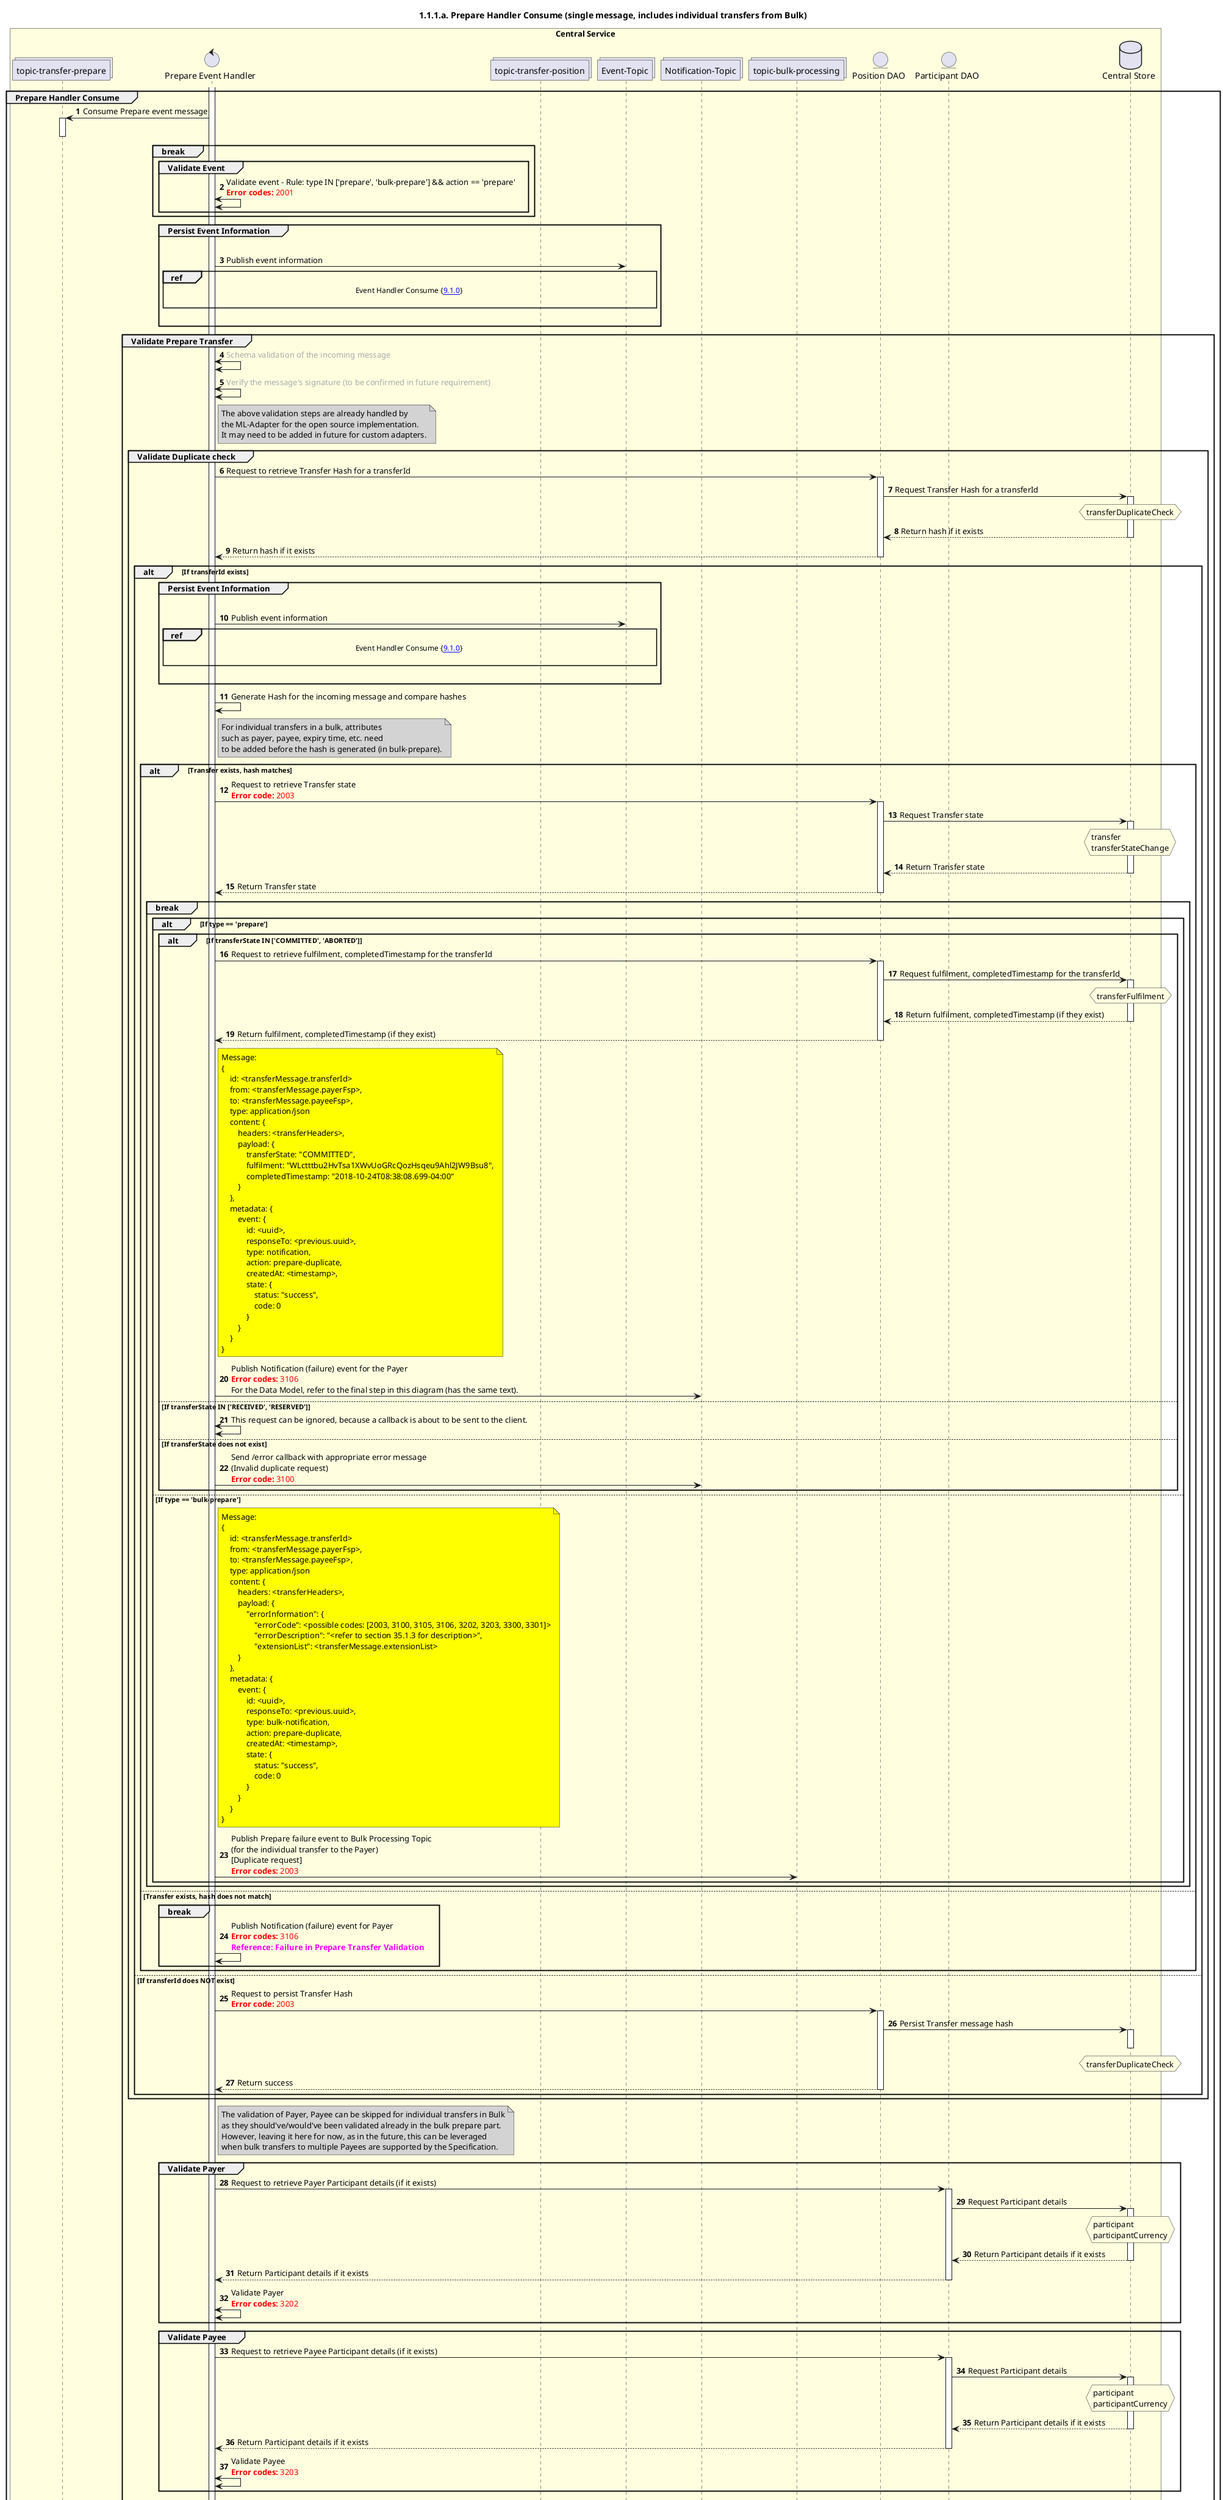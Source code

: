 /'*****
 License
 --------------
 Copyright © 2017 Bill & Melinda Gates Foundation
 The Mojaloop files are made available by the Bill & Melinda Gates Foundation under the Apache License, Version 2.0 (the "License") and you may not use these files except in compliance with the License. You may obtain a copy of the License at
 http://www.apache.org/licenses/LICENSE-2.0
 Unless required by applicable law or agreed to in writing, the Mojaloop files are distributed on an "AS IS" BASIS, WITHOUT WARRANTIES OR CONDITIONS OF ANY KIND, either express or implied. See the License for the specific language governing permissions and limitations under the License.
 Contributors
 --------------
 This is the official list of the Mojaloop project contributors for this file.
 Names of the original copyright holders (individuals or organizations)
 should be listed with a '*' in the first column. People who have
 contributed from an organization can be listed under the organization
 that actually holds the copyright for their contributions (see the
 Gates Foundation organization for an example). Those individuals should have
 their names indented and be marked with a '-'. Email address can be added
 optionally within square brackets <email>.
 * Gates Foundation
 - Name Surname <name.surname@gatesfoundation.com>

 * Shashikant Hirugade <shashikant.hirugade@modusbox.com>
 * Georgi Georgiev <georgi.georgiev@modusbox.com>
 * Rajiv Mothilal <rajiv.mothilal@modusbox.com>
 * Samuel Kummary <sam@modusbox.com>
 * Miguel de Barros <miguel.debarros@modusbox.com>
 --------------
 ******'/

@startuml
' declate title
title 1.1.1.a. Prepare Handler Consume (single message, includes individual transfers from Bulk)

autonumber

' Actor Keys:
'   boundary - APIs/Interfaces, etc
'   collections - Kafka Topics
'   control - Kafka Consumers
'   entity - Database Access Objects
'   database - Database Persistance Store

' declare actors
collections "topic-transfer-prepare" as TOPIC_TRANSFER_PREPARE
control "Prepare Event Handler" as PREP_HANDLER
collections "topic-transfer-position" as TOPIC_TRANSFER_POSITION
collections "topic-bulk-processing" as TOPIC_BULK_PROCESSING
collections "Event-Topic" as TOPIC_EVENTS
collections "Notification-Topic" as TOPIC_NOTIFICATIONS
entity "Position DAO" as POS_DAO
entity "Participant DAO" as PARTICIPANT_DAO
database "Central Store" as DB

box "Central Service" #LightYellow
    participant TOPIC_TRANSFER_PREPARE
    participant PREP_HANDLER
    participant TOPIC_TRANSFER_POSITION
    participant TOPIC_EVENTS
    participant TOPIC_NOTIFICATIONS
    participant TOPIC_BULK_PROCESSING
    participant POS_DAO
    participant PARTICIPANT_DAO
    participant DB
end box

' start flow
activate PREP_HANDLER
group Prepare Handler Consume
    TOPIC_TRANSFER_PREPARE <- PREP_HANDLER: Consume Prepare event message
    activate TOPIC_TRANSFER_PREPARE
    deactivate TOPIC_TRANSFER_PREPARE

    break
        group Validate Event
            PREP_HANDLER <-> PREP_HANDLER: Validate event - Rule: type IN ['prepare', 'bulk-prepare'] && action == 'prepare'\n<color #FF0000><b>Error codes:</b> 2001</color>
        end
    end

    group Persist Event Information
        |||
        PREP_HANDLER -> TOPIC_EVENTS: Publish event information
        ref over PREP_HANDLER, TOPIC_EVENTS :  Event Handler Consume {[[https://github.com/mojaloop/docs/blob/master/Diagrams/SequenceDiagrams/seq-event-9.1.0.svg 9.1.0]]} \n
        |||
    end

    group Validate Prepare Transfer 
        PREP_HANDLER <-> PREP_HANDLER: <color #AAA>Schema validation of the incoming message</color>
        PREP_HANDLER <-> PREP_HANDLER: <color #AAA>Verify the message's signature (to be confirmed in future requirement)</color>
        note right of PREP_HANDLER #lightgrey
            The above validation steps are already handled by
            the ML-Adapter for the open source implementation.
            It may need to be added in future for custom adapters.
        end note
        group Validate Duplicate check
            PREP_HANDLER -> POS_DAO: Request to retrieve Transfer Hash for a transferId
            activate POS_DAO
            POS_DAO -> DB: Request Transfer Hash for a transferId
            activate DB
            hnote over DB #lightyellow
                transferDuplicateCheck
            end note
            POS_DAO <-- DB: Return hash if it exists
            deactivate DB
            PREP_HANDLER <-- POS_DAO: Return hash if it exists
            deactivate POS_DAO

            alt If transferId exists
                group Persist Event Information
                    |||
                    PREP_HANDLER -> TOPIC_EVENTS: Publish event information
                    ref over PREP_HANDLER, TOPIC_EVENTS :  Event Handler Consume {[[https://github.com/mojaloop/docs/blob/master/Diagrams/SequenceDiagrams/seq-event-9.1.0.svg 9.1.0]]} \n
                    |||
                end
                PREP_HANDLER -> PREP_HANDLER: Generate Hash for the incoming message and compare hashes
                note right of PREP_HANDLER #lightgrey
                    For individual transfers in a bulk, attributes
                    such as payer, payee, expiry time, etc. need
                    to be added before the hash is generated (in bulk-prepare).
                end note

                alt Transfer exists, hash matches    
                    PREP_HANDLER -> POS_DAO: Request to retrieve Transfer state \n<color #FF0000><b>Error code:</b> 2003</color>
                    activate POS_DAO
                    POS_DAO -> DB: Request Transfer state
                    hnote over DB #lightyellow
                        transfer
                        transferStateChange
                    end note
                    activate DB
                    POS_DAO <-- DB: Return Transfer state
                    deactivate DB
                    POS_DAO --> PREP_HANDLER: Return Transfer state
                    deactivate POS_DAO
                    break
                        alt If type == 'prepare'
                            alt If transferState IN ['COMMITTED', 'ABORTED']
                                PREP_HANDLER -> POS_DAO: Request to retrieve fulfilment, completedTimestamp for the transferId
                                activate POS_DAO
                                POS_DAO -> DB: Request fulfilment, completedTimestamp for the transferId
                                activate DB
                                hnote over DB #lightyellow
                                    transferFulfilment
                                end note
                                POS_DAO <-- DB: Return fulfilment, completedTimestamp (if they exist)
                                deactivate DB
                                PREP_HANDLER <-- POS_DAO: Return fulfilment, completedTimestamp (if they exist)
                                deactivate POS_DAO
                                note right of PREP_HANDLER #yellow
                                    Message:
                                    {
                                        id: <transferMessage.transferId>
                                        from: <transferMessage.payerFsp>,
                                        to: <transferMessage.payeeFsp>,
                                        type: application/json
                                        content: {
                                            headers: <transferHeaders>,
                                            payload: {
                                                transferState: "COMMITTED",
                                                fulfilment: "WLctttbu2HvTsa1XWvUoGRcQozHsqeu9Ahl2JW9Bsu8",
                                                completedTimestamp: "2018-10-24T08:38:08.699-04:00"
                                            }
                                        },
                                        metadata: {
                                            event: {
                                                id: <uuid>,
                                                responseTo: <previous.uuid>,
                                                type: notification,
                                                action: prepare-duplicate,
                                                createdAt: <timestamp>,
                                                state: {
                                                    status: "success",
                                                    code: 0
                                                }
                                            }
                                        }
                                    }
                                end note                            
                                PREP_HANDLER -> TOPIC_NOTIFICATIONS: Publish Notification (failure) event for the Payer\n<color #FF0000><b>Error codes:</b> 3106</color> \nFor the Data Model, refer to the final step in this diagram (has the same text).
                            else If transferState IN ['RECEIVED', 'RESERVED']
                                PREP_HANDLER <-> PREP_HANDLER: This request can be ignored, because a callback is about to be sent to the client.
                            else If transferState does not exist
                                PREP_HANDLER -> TOPIC_NOTIFICATIONS: Send /error callback with appropriate error message\n(Invalid duplicate request)\n<color #FF0000><b>Error code:</b> 3100</color>
                            end
                        else If type == 'bulk-prepare'
                            note right of PREP_HANDLER #yellow
                                Message:
                                {
                                    id: <transferMessage.transferId>
                                    from: <transferMessage.payerFsp>,
                                    to: <transferMessage.payeeFsp>,
                                    type: application/json
                                    content: {
                                        headers: <transferHeaders>,
                                        payload: {
                                            "errorInformation": {
                                                "errorCode": <possible codes: [2003, 3100, 3105, 3106, 3202, 3203, 3300, 3301]>
                                                "errorDescription": "<refer to section 35.1.3 for description>",
                                                "extensionList": <transferMessage.extensionList>
                                        }
                                    },
                                    metadata: {
                                        event: {
                                            id: <uuid>,
                                            responseTo: <previous.uuid>,
                                            type: bulk-notification,
                                            action: prepare-duplicate,
                                            createdAt: <timestamp>,
                                            state: {
                                                status: "success",
                                                code: 0
                                            }
                                        }
                                    }
                                }
                            end note
                            PREP_HANDLER -> TOPIC_BULK_PROCESSING: Publish Prepare failure event to Bulk Processing Topic\n(for the individual transfer to the Payer) \n[Duplicate request]\n<color #FF0000><b>Error codes:</b> 2003</color>
                        end
                    end
                else Transfer exists, hash does not match
                    break
                        PREP_HANDLER -> PREP_HANDLER: Publish Notification (failure) event for Payer\n<color #FF0000><b>Error codes:</b> 3106</color>\n<color Magenta><b>Reference: Failure in Prepare Transfer Validation </b></color>
                    end
                end

            else If transferId does NOT exist
                PREP_HANDLER -> POS_DAO: Request to persist Transfer Hash \n<color #FF0000><b>Error code:</b> 2003</color>
                activate POS_DAO
                POS_DAO -> DB: Persist Transfer message hash
                activate DB
                deactivate DB
                hnote over DB #lightyellow
                    transferDuplicateCheck
                end note
                POS_DAO --> PREP_HANDLER: Return success
                deactivate POS_DAO
            end
            deactivate POS_DAO
            
        end
        note right of PREP_HANDLER #lightgrey
            The validation of Payer, Payee can be skipped for individual transfers in Bulk
            as they should've/would've been validated already in the bulk prepare part.
            However, leaving it here for now, as in the future, this can be leveraged
            when bulk transfers to multiple Payees are supported by the Specification.
        end note
        group Validate Payer
            PREP_HANDLER -> PARTICIPANT_DAO: Request to retrieve Payer Participant details (if it exists)
            activate PARTICIPANT_DAO
            PARTICIPANT_DAO -> DB: Request Participant details
            hnote over DB #lightyellow
                participant
                participantCurrency
            end note
            activate DB
            PARTICIPANT_DAO <-- DB: Return Participant details if it exists
            deactivate DB
            PARTICIPANT_DAO --> PREP_HANDLER: Return Participant details if it exists
            deactivate PARTICIPANT_DAO
            PREP_HANDLER <-> PREP_HANDLER: Validate Payer\n<color #FF0000><b>Error codes:</b> 3202</color>
        end
        group Validate Payee
            PREP_HANDLER -> PARTICIPANT_DAO: Request to retrieve Payee Participant details (if it exists)
            activate PARTICIPANT_DAO
            PARTICIPANT_DAO -> DB: Request Participant details
            hnote over DB #lightyellow
                participant
                participantCurrency
            end note
            activate DB
            PARTICIPANT_DAO <-- DB: Return Participant details if it exists
            deactivate DB
            PARTICIPANT_DAO --> PREP_HANDLER: Return Participant details if it exists
            deactivate PARTICIPANT_DAO
            PREP_HANDLER <-> PREP_HANDLER: Validate Payee\n<color #FF0000><b>Error codes:</b> 3203</color>
        end
        PREP_HANDLER <-> PREP_HANDLER: Validate crypto-condition\n<color #FF0000><b>Error codes:</b> 3100</color>
        
        alt Validate Prepare Transfer (success)
            group Persist Transfer State (with transferState='RECEIVED-PREPARE')
                PREP_HANDLER -> POS_DAO: Request to persist transfer\n<color #FF0000><b>Error codes:</b> 2003</color>
                activate POS_DAO
                POS_DAO -> DB: Persist transfer
                hnote over DB #lightyellow
                    transfer
                    transferParticipant
                    transferStateChange
                    transferExtension
                    ilpPacket
                end note
                activate DB
                deactivate DB
                POS_DAO --> PREP_HANDLER: Return success
                deactivate POS_DAO
            end
        else Validate Prepare Transfer (failure)
            group Persist Transfer State (with transferState='INVALID') (Introducing a new status INVALID to mark these entries)
                PREP_HANDLER -> POS_DAO: Request to persist transfer\n(when Payee/Payer/crypto-condition validation fails)\n<color #FF0000><b>Error codes:</b> 2003</color>
                activate POS_DAO
                POS_DAO -> DB: Persist transfer
                hnote over DB #lightyellow
                    transfer
                    transferParticipant
                    transferStateChange
                    transferExtension
                    transferError
                    ilpPacket
                end note
                activate DB
                deactivate DB
                POS_DAO --> PREP_HANDLER: Return success
                deactivate POS_DAO
            end
        end

    end
    alt Validate Prepare Transfer (success)
        PREP_HANDLER -> PREP_HANDLER: <color Magenta><b> Reference: Prepare -> Position Produce message </b></color>
    else Validate Prepare Transfer (failure)
        PREP_HANDLER -> PREP_HANDLER: <color Magenta><b> Reference: Failure in Prepare Transfer Validation </b></color>
    end
end

group Reference: Prepare -> Position Produce message
    alt If type == 'bulk-prepare'
        note right of PREP_HANDLER #yellow
        Message:
            {
                id: <transferMessage.transferId>
                from: <transferMessage.payerFsp>,
                to: <transferMessage.payeeFsp>,
                type: application/json
                content: {
                    headers: <transferHeaders>,
                    payload: <transferMessage>
                },
                metadata: {
                    event: {
                        id: <uuid>,
                        responseTo: <previous.uuid>,
                        type: bulk-position,
                        action: prepare,
                        createdAt: <timestamp>,
                        state: {
                            status: "success",
                            code: 0
                        }
                    }
                }
            }
        end note
        PREP_HANDLER -> TOPIC_TRANSFER_POSITION: Route & Publish Position event for Payer\n<color #FF0000><b>Error codes:</b> 2003</color>
    else If type == 'prepare'
        note right of PREP_HANDLER #yellow
        Message:
            {
                id: <transferMessage.transferId>
                from: <transferMessage.payerFsp>,
                to: <transferMessage.payeeFsp>,
                type: application/json
                content: {
                    headers: <transferHeaders>,
                    payload: <transferMessage>
                },
                metadata: {
                    event: {
                        id: <uuid>,
                        responseTo: <previous.uuid>,
                        type: position,
                        action: prepare,
                        createdAt: <timestamp>,
                        state: {
                            status: "success",
                            code: 0
                        }
                    }
                }
            }
        end note
        PREP_HANDLER -> TOPIC_TRANSFER_POSITION: Route & Publish Position event for Payer\n<color #FF0000><b>Error codes:</b> 2003</color>
    end
    
end

group Reference: Failure in Prepare Transfer Validation
    alt If type == 'bulk-prepare'
        note right of PREP_HANDLER #yellow
        Message:
            {
                id: <transferMessage.transferId>
                from: <ledgerName>,
                to: <transferMessage.payerFsp>,
                type: application/json
                content: {
                    headers: <transferHeaders>,
                    payload: {
                        "errorInformation": {
                            "errorCode": <possible codes: [2003, 3100, 3105, 3106, 3202, 3203, 3300, 3301]>
                            "errorDescription": "<refer to section 35.1.3 for description>",
                            "extensionList": <transferMessage.extensionList>
                    }
                },
                metadata: {
                    event: {
                        id: <uuid>,
                        responseTo: <previous.uuid>,
                        type: bulk-notification,
                        action: prepare,
                        createdAt: <timestamp>,
                        state: {
                            status: 'error',
                            code: <errorInformation.errorCode>
                            description: <errorInformation.errorDescription>
                        }
                    }
                }
            }
        end note
        PREP_HANDLER -> TOPIC_BULK_PROCESSING: Publish Prepare failure event to Bulk Processing Topic (for Payer) \n<color #FF0000><b>Error codes:</b> 2003</color>
    else If type == 'prepare'
        note right of PREP_HANDLER #yellow
        Message:
            {
                id: <transferMessage.transferId>
                from: <ledgerName>,
                to: <transferMessage.payerFsp>,
                type: application/json
                content: {
                    headers: <transferHeaders>,
                    payload: {
                        "errorInformation": {
                            "errorCode": <possible codes: [2003, 3100, 3105, 3106, 3202, 3203, 3300, 3301]>
                            "errorDescription": "<refer to section 35.1.3 for description>",
                            "extensionList": <transferMessage.extensionList>
                    }
                },
                metadata: {
                    event: {
                        id: <uuid>,
                        responseTo: <previous.uuid>,
                        type: bulk-notification,
                        action: prepare,
                        createdAt: <timestamp>,
                        state: {
                            status: 'error',
                            code: <errorInformation.errorCode>
                            description: <errorInformation.errorDescription>
                        }
                    }
                }
            }
        end note
        PREP_HANDLER -> TOPIC_NOTIFICATIONS: Publish Notification (failure) event for Payer\n<color #FF0000><b>Error codes:</b> 2003</color>
    end
    
end

deactivate PREP_HANDLER
@enduml


